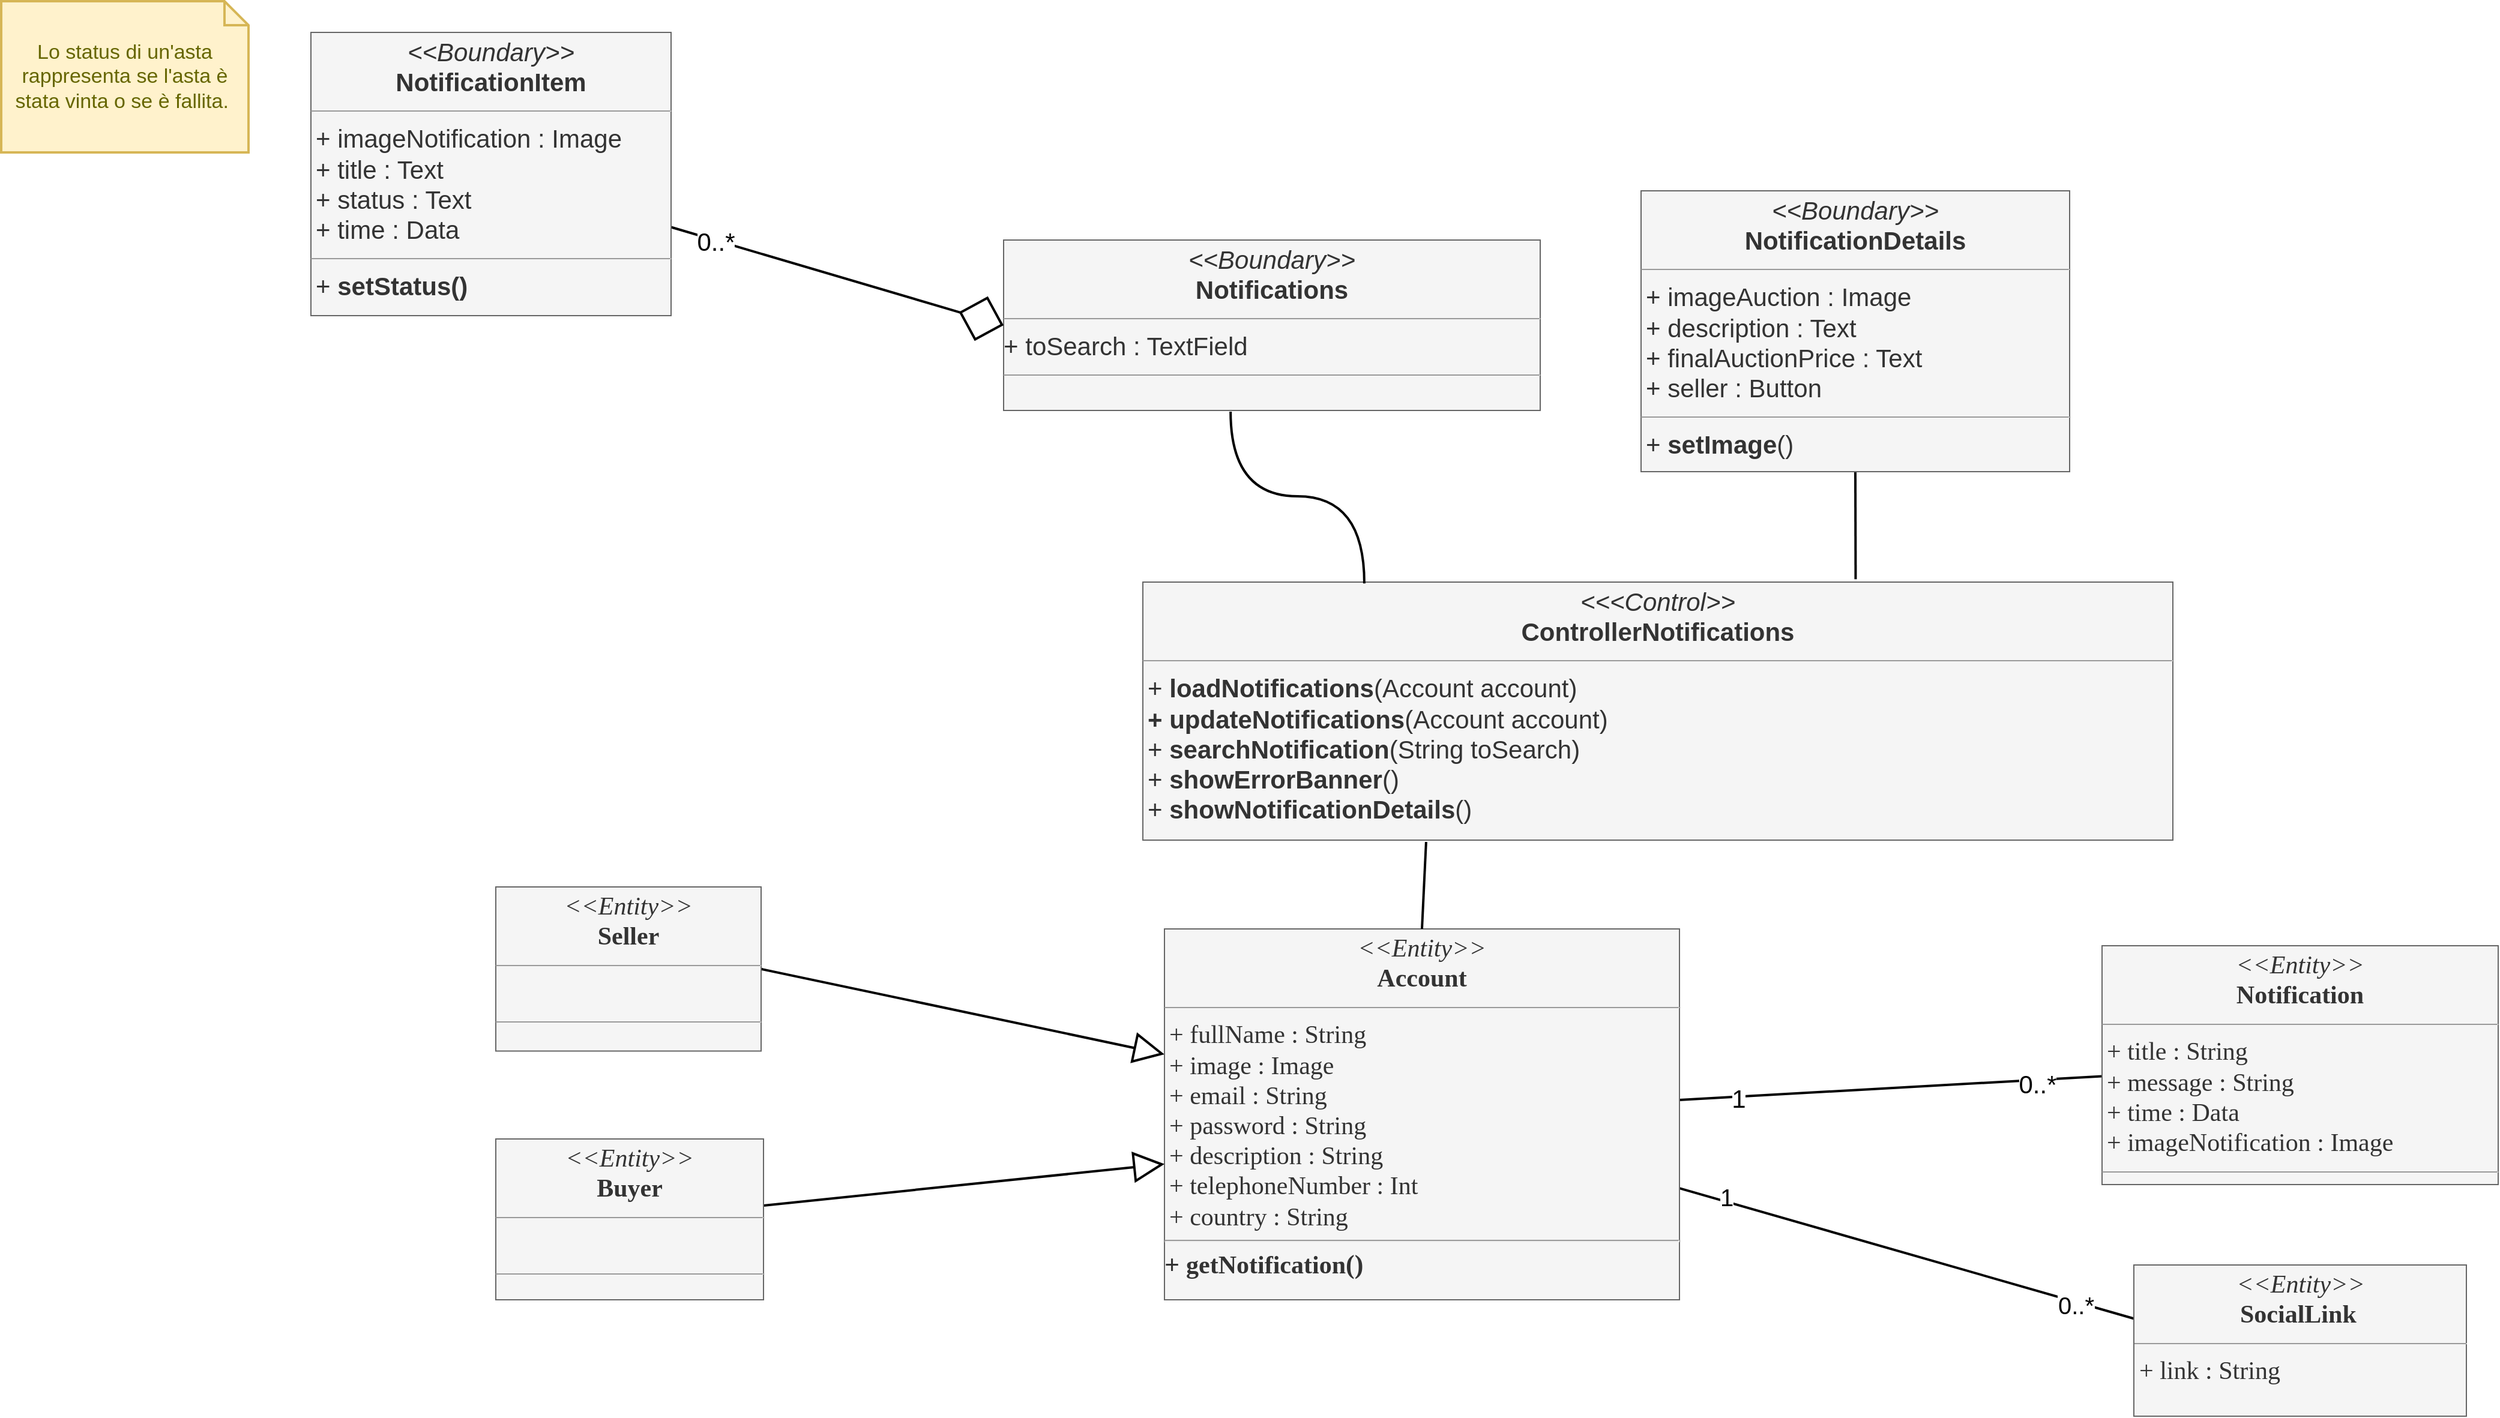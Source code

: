 <mxfile version="20.8.16" type="device"><diagram id="C5RBs43oDa-KdzZeNtuy" name="Page-1"><mxGraphModel dx="4563" dy="2134" grid="0" gridSize="10" guides="1" tooltips="1" connect="1" arrows="1" fold="1" page="0" pageScale="1" pageWidth="827" pageHeight="1169" math="0" shadow="0"><root><mxCell id="WIyWlLk6GJQsqaUBKTNV-0"/><mxCell id="WIyWlLk6GJQsqaUBKTNV-1" parent="WIyWlLk6GJQsqaUBKTNV-0"/><mxCell id="VpqkE1EQL7ZyIw-z6nLL-0" value="&lt;p style=&quot;margin: 4px 0px 0px; text-align: center; font-size: 21px;&quot;&gt;&lt;font style=&quot;font-size: 21px;&quot;&gt;&lt;i style=&quot;&quot;&gt;&amp;lt;&amp;lt;&amp;lt;Control&amp;gt;&amp;gt;&lt;/i&gt;&lt;br&gt;&lt;b style=&quot;&quot;&gt;ControllerNotifications&lt;/b&gt;&lt;/font&gt;&lt;/p&gt;&lt;hr style=&quot;font-size: 21px;&quot; size=&quot;1&quot;&gt;&lt;p style=&quot;margin: 0px 0px 0px 4px; font-size: 21px;&quot;&gt;&lt;span style=&quot;background-color: initial;&quot;&gt;+ &lt;/span&gt;&lt;b style=&quot;background-color: initial;&quot;&gt;loadNotifications&lt;/b&gt;&lt;span style=&quot;background-color: initial;&quot;&gt;(Account account&lt;/span&gt;&lt;span style=&quot;background-color: initial;&quot;&gt;)&lt;/span&gt;&lt;br&gt;&lt;/p&gt;&lt;p style=&quot;margin: 0px 0px 0px 4px; font-size: 21px;&quot;&gt;&lt;span style=&quot;background-color: initial;&quot;&gt;&lt;b&gt;+ updateNotifications&lt;/b&gt;(Account account)&lt;/span&gt;&lt;/p&gt;&lt;p style=&quot;margin: 0px 0px 0px 4px; font-size: 21px;&quot;&gt;&lt;span style=&quot;background-color: initial;&quot;&gt;+ &lt;/span&gt;&lt;b style=&quot;background-color: initial;&quot;&gt;searchNotification&lt;/b&gt;&lt;span style=&quot;background-color: initial;&quot;&gt;(String toSearch)&lt;/span&gt;&lt;br&gt;&lt;/p&gt;&lt;p style=&quot;margin: 0px 0px 0px 4px; font-size: 21px;&quot;&gt;&lt;font style=&quot;font-size: 21px;&quot;&gt;+&amp;nbsp;&lt;b&gt;showErrorBanner&lt;/b&gt;()&lt;/font&gt;&lt;/p&gt;&lt;p style=&quot;margin: 0px 0px 0px 4px; font-size: 21px;&quot;&gt;&lt;font style=&quot;font-size: 21px;&quot;&gt;+ &lt;b&gt;showNotificationDetails&lt;/b&gt;()&lt;/font&gt;&lt;/p&gt;&lt;p style=&quot;margin: 0px 0px 0px 4px; font-size: 21px;&quot;&gt;&lt;br&gt;&lt;/p&gt;&lt;p style=&quot;margin: 0px 0px 0px 4px; font-size: 21px;&quot;&gt;&lt;br&gt;&lt;/p&gt;" style="verticalAlign=top;align=left;overflow=fill;fontSize=12;fontFamily=Helvetica;html=1;fillColor=#f5f5f5;fontColor=#333333;strokeColor=#666666;" parent="WIyWlLk6GJQsqaUBKTNV-1" vertex="1"><mxGeometry x="-528" y="154" width="858" height="215" as="geometry"/></mxCell><mxCell id="VpqkE1EQL7ZyIw-z6nLL-1" value="&lt;p style=&quot;margin: 4px 0px 0px; text-align: center; font-size: 21px;&quot;&gt;&lt;font style=&quot;font-size: 21px;&quot;&gt;&lt;i style=&quot;&quot;&gt;&amp;lt;&amp;lt;Boundary&amp;gt;&amp;gt;&lt;/i&gt;&lt;br&gt;&lt;b style=&quot;&quot;&gt;Notifications&lt;/b&gt;&lt;/font&gt;&lt;/p&gt;&lt;hr style=&quot;font-size: 21px;&quot; size=&quot;1&quot;&gt;&lt;pre style=&quot;margin: 0px 0px 0px 4px; font-size: 21px;&quot;&gt;&lt;/pre&gt;&lt;span style=&quot;border-color: var(--border-color); font-size: 21px; background-color: initial;&quot;&gt;+&lt;b&gt;&amp;nbsp;&lt;/b&gt;toSearch : TextField&lt;/span&gt;&lt;hr style=&quot;font-size: 21px;&quot; size=&quot;1&quot;&gt;&lt;p style=&quot;margin: 0px 0px 0px 4px; font-size: 21px;&quot;&gt;&lt;br&gt;&lt;/p&gt;&lt;p style=&quot;margin: 0px 0px 0px 4px; font-size: 21px;&quot;&gt;&lt;br&gt;&lt;/p&gt;" style="verticalAlign=top;align=left;overflow=fill;fontSize=12;fontFamily=Helvetica;html=1;fillColor=#f5f5f5;fontColor=#333333;strokeColor=#666666;" parent="WIyWlLk6GJQsqaUBKTNV-1" vertex="1"><mxGeometry x="-644" y="-131" width="447" height="142" as="geometry"/></mxCell><mxCell id="VpqkE1EQL7ZyIw-z6nLL-2" value="" style="endArrow=none;html=1;rounded=0;fontFamily=Garamond;fontSize=21;entryX=0.423;entryY=1.007;entryDx=0;entryDy=0;entryPerimeter=0;exitX=0.215;exitY=0.005;exitDx=0;exitDy=0;strokeWidth=2;elbow=vertical;exitPerimeter=0;edgeStyle=orthogonalEdgeStyle;curved=1;" parent="WIyWlLk6GJQsqaUBKTNV-1" source="VpqkE1EQL7ZyIw-z6nLL-0" target="VpqkE1EQL7ZyIw-z6nLL-1" edge="1"><mxGeometry width="50" height="50" relative="1" as="geometry"><mxPoint x="-435" y="116" as="sourcePoint"/><mxPoint x="-181" y="13" as="targetPoint"/></mxGeometry></mxCell><mxCell id="VpqkE1EQL7ZyIw-z6nLL-3" style="rounded=0;orthogonalLoop=1;jettySize=auto;html=1;strokeWidth=2;endSize=21;endArrow=block;endFill=0;exitX=1;exitY=0.5;exitDx=0;exitDy=0;entryX=0;entryY=0.338;entryDx=0;entryDy=0;entryPerimeter=0;" parent="WIyWlLk6GJQsqaUBKTNV-1" source="VpqkE1EQL7ZyIw-z6nLL-7" target="VpqkE1EQL7ZyIw-z6nLL-5" edge="1"><mxGeometry relative="1" as="geometry"><mxPoint x="-442" y="737" as="sourcePoint"/><mxPoint x="-520" y="553" as="targetPoint"/></mxGeometry></mxCell><mxCell id="VpqkE1EQL7ZyIw-z6nLL-4" style="rounded=0;orthogonalLoop=1;jettySize=auto;html=1;strokeWidth=2;endArrow=none;endFill=0;entryX=0.001;entryY=0.355;entryDx=0;entryDy=0;entryPerimeter=0;" parent="WIyWlLk6GJQsqaUBKTNV-1" source="VpqkE1EQL7ZyIw-z6nLL-5" target="VpqkE1EQL7ZyIw-z6nLL-16" edge="1"><mxGeometry relative="1" as="geometry"><mxPoint x="353" y="790" as="targetPoint"/></mxGeometry></mxCell><mxCell id="VpqkE1EQL7ZyIw-z6nLL-39" style="edgeStyle=none;rounded=0;orthogonalLoop=1;jettySize=auto;html=1;strokeWidth=2;fontSize=21;endArrow=none;endFill=0;startSize=6;endSize=34;" parent="WIyWlLk6GJQsqaUBKTNV-1" source="VpqkE1EQL7ZyIw-z6nLL-5" target="VpqkE1EQL7ZyIw-z6nLL-37" edge="1"><mxGeometry relative="1" as="geometry"/></mxCell><mxCell id="VpqkE1EQL7ZyIw-z6nLL-40" value="1" style="edgeLabel;html=1;align=center;verticalAlign=middle;resizable=0;points=[];fontSize=21;" parent="VpqkE1EQL7ZyIw-z6nLL-39" vertex="1" connectable="0"><mxGeometry x="-0.726" y="-1" relative="1" as="geometry"><mxPoint as="offset"/></mxGeometry></mxCell><mxCell id="VpqkE1EQL7ZyIw-z6nLL-41" value="0..*" style="edgeLabel;html=1;align=center;verticalAlign=middle;resizable=0;points=[];fontSize=21;" parent="VpqkE1EQL7ZyIw-z6nLL-39" vertex="1" connectable="0"><mxGeometry x="0.826" y="3" relative="1" as="geometry"><mxPoint x="-24" y="7" as="offset"/></mxGeometry></mxCell><mxCell id="VpqkE1EQL7ZyIw-z6nLL-5" value="&lt;p style=&quot;margin: 4px 0px 0px; text-align: center; font-size: 21px;&quot;&gt;&lt;font style=&quot;font-size: 21px;&quot;&gt;&lt;i style=&quot;&quot;&gt;&amp;lt;&amp;lt;Entity&amp;gt;&amp;gt;&lt;/i&gt;&lt;br&gt;&lt;b&gt;Account&lt;/b&gt;&lt;/font&gt;&lt;/p&gt;&lt;hr style=&quot;font-size: 21px;&quot; size=&quot;1&quot;&gt;&lt;p style=&quot;margin: 0px 0px 0px 4px; font-size: 21px;&quot;&gt;&lt;font style=&quot;font-size: 21px;&quot;&gt;+ fullName : String&lt;br&gt;&lt;/font&gt;&lt;/p&gt;&lt;p style=&quot;margin: 0px 0px 0px 4px; font-size: 21px;&quot;&gt;&lt;font style=&quot;font-size: 21px;&quot;&gt;+ image : Image&lt;/font&gt;&lt;/p&gt;&lt;p style=&quot;margin: 0px 0px 0px 4px; font-size: 21px;&quot;&gt;&lt;font style=&quot;font-size: 21px;&quot;&gt;+ email : String&lt;/font&gt;&lt;/p&gt;&lt;p style=&quot;margin: 0px 0px 0px 4px; font-size: 21px;&quot;&gt;&lt;font style=&quot;font-size: 21px;&quot;&gt;+ password : String&lt;/font&gt;&lt;/p&gt;&lt;p style=&quot;margin: 0px 0px 0px 4px; font-size: 21px;&quot;&gt;&lt;font style=&quot;font-size: 21px;&quot;&gt;+ description : String&lt;/font&gt;&lt;/p&gt;&lt;p style=&quot;margin: 0px 0px 0px 4px; font-size: 21px;&quot;&gt;&lt;font style=&quot;font-size: 21px;&quot;&gt;+ telephoneNumber : Int&lt;/font&gt;&lt;/p&gt;&lt;p style=&quot;margin: 0px 0px 0px 4px; font-size: 21px;&quot;&gt;&lt;font style=&quot;font-size: 21px;&quot;&gt;+ country : String&lt;/font&gt;&lt;/p&gt;&lt;p style=&quot;margin: 0px 0px 0px 4px; font-size: 21px;&quot;&gt;&lt;/p&gt;&lt;hr&gt;&lt;b&gt;&lt;font style=&quot;font-size: 22px;&quot;&gt;+ &lt;/font&gt;&lt;font style=&quot;font-size: 21px;&quot;&gt;getNotification&lt;/font&gt;&lt;font style=&quot;font-size: 22px;&quot;&gt;()&lt;br&gt;&lt;/font&gt;&lt;/b&gt;" style="verticalAlign=top;align=left;overflow=fill;fontSize=12;fontFamily=SF PRO;html=1;fillColor=#f5f5f5;fontColor=#333333;strokeColor=#666666;rounded=0;" parent="WIyWlLk6GJQsqaUBKTNV-1" vertex="1"><mxGeometry x="-510" y="443" width="429" height="309" as="geometry"/></mxCell><mxCell id="VpqkE1EQL7ZyIw-z6nLL-6" value="" style="endArrow=none;html=1;rounded=0;strokeWidth=2;entryX=0.275;entryY=1.007;entryDx=0;entryDy=0;entryPerimeter=0;exitX=0.5;exitY=0;exitDx=0;exitDy=0;" parent="WIyWlLk6GJQsqaUBKTNV-1" source="VpqkE1EQL7ZyIw-z6nLL-5" target="VpqkE1EQL7ZyIw-z6nLL-0" edge="1"><mxGeometry width="50" height="50" relative="1" as="geometry"><mxPoint x="-89" y="458" as="sourcePoint"/><mxPoint x="56" y="120" as="targetPoint"/></mxGeometry></mxCell><mxCell id="VpqkE1EQL7ZyIw-z6nLL-7" value="&lt;p style=&quot;margin: 4px 0px 0px; text-align: center; font-size: 21px;&quot;&gt;&lt;font style=&quot;font-size: 21px;&quot;&gt;&lt;i style=&quot;&quot;&gt;&amp;lt;&amp;lt;Entity&amp;gt;&amp;gt;&lt;/i&gt;&lt;br&gt;&lt;b&gt;Seller&lt;/b&gt;&lt;/font&gt;&lt;/p&gt;&lt;hr style=&quot;font-size: 21px;&quot; size=&quot;1&quot;&gt;&lt;p style=&quot;margin: 0px 0px 0px 4px; font-size: 21px;&quot;&gt;&lt;font style=&quot;font-size: 21px;&quot;&gt;&lt;br&gt;&lt;/font&gt;&lt;/p&gt;&lt;hr style=&quot;font-size: 21px;&quot; size=&quot;1&quot;&gt;&lt;p style=&quot;margin: 0px 0px 0px 4px; font-size: 21px;&quot;&gt;&lt;br&gt;&lt;/p&gt;" style="verticalAlign=top;align=left;overflow=fill;fontSize=12;fontFamily=SF PRO;html=1;fillColor=#f5f5f5;fontColor=#333333;strokeColor=#666666;rounded=0;" parent="WIyWlLk6GJQsqaUBKTNV-1" vertex="1"><mxGeometry x="-1067" y="408" width="221" height="136.75" as="geometry"/></mxCell><mxCell id="VpqkE1EQL7ZyIw-z6nLL-8" style="shape=connector;rounded=0;orthogonalLoop=1;jettySize=auto;html=1;entryX=0;entryY=0.634;entryDx=0;entryDy=0;labelBackgroundColor=default;strokeColor=default;strokeWidth=2;fontFamily=Helvetica;fontSize=11;fontColor=default;endArrow=block;endFill=0;endSize=21;entryPerimeter=0;" parent="WIyWlLk6GJQsqaUBKTNV-1" source="VpqkE1EQL7ZyIw-z6nLL-9" target="VpqkE1EQL7ZyIw-z6nLL-5" edge="1"><mxGeometry relative="1" as="geometry"/></mxCell><mxCell id="VpqkE1EQL7ZyIw-z6nLL-9" value="&lt;p style=&quot;margin: 4px 0px 0px; text-align: center; font-size: 21px;&quot;&gt;&lt;font style=&quot;font-size: 21px;&quot;&gt;&lt;i style=&quot;&quot;&gt;&amp;lt;&amp;lt;Entity&amp;gt;&amp;gt;&lt;/i&gt;&lt;br&gt;&lt;b&gt;Buyer&lt;/b&gt;&lt;/font&gt;&lt;/p&gt;&lt;hr style=&quot;font-size: 21px;&quot; size=&quot;1&quot;&gt;&lt;p style=&quot;margin: 0px 0px 0px 4px; font-size: 21px;&quot;&gt;&lt;br&gt;&lt;/p&gt;&lt;hr style=&quot;font-size: 21px;&quot; size=&quot;1&quot;&gt;&lt;p style=&quot;margin: 0px 0px 0px 4px; font-size: 21px;&quot;&gt;&lt;br&gt;&lt;/p&gt;" style="verticalAlign=top;align=left;overflow=fill;fontSize=12;fontFamily=SF PRO;html=1;fillColor=#f5f5f5;fontColor=#333333;strokeColor=#666666;rounded=0;" parent="WIyWlLk6GJQsqaUBKTNV-1" vertex="1"><mxGeometry x="-1067" y="618" width="223" height="134" as="geometry"/></mxCell><mxCell id="VpqkE1EQL7ZyIw-z6nLL-12" style="edgeStyle=orthogonalEdgeStyle;rounded=0;orthogonalLoop=1;jettySize=auto;html=1;elbow=vertical;strokeWidth=2;endArrow=none;endFill=0;curved=1;entryX=0.692;entryY=-0.011;entryDx=0;entryDy=0;entryPerimeter=0;" parent="WIyWlLk6GJQsqaUBKTNV-1" source="VpqkE1EQL7ZyIw-z6nLL-13" target="VpqkE1EQL7ZyIw-z6nLL-0" edge="1"><mxGeometry relative="1" as="geometry"/></mxCell><mxCell id="VpqkE1EQL7ZyIw-z6nLL-13" value="&lt;p style=&quot;margin: 4px 0px 0px; text-align: center; font-size: 21px;&quot;&gt;&lt;font style=&quot;font-size: 21px;&quot;&gt;&lt;i style=&quot;&quot;&gt;&amp;lt;&amp;lt;Boundary&amp;gt;&amp;gt;&lt;/i&gt;&lt;br&gt;&lt;b&gt;NotificationDetails&lt;/b&gt;&lt;/font&gt;&lt;/p&gt;&lt;hr style=&quot;font-size: 21px;&quot; size=&quot;1&quot;&gt;&lt;p style=&quot;margin: 0px 0px 0px 4px; font-size: 21px;&quot;&gt;+ imageAuction : Image&lt;/p&gt;&lt;p style=&quot;margin: 0px 0px 0px 4px; font-size: 21px;&quot;&gt;+ description : Text&lt;/p&gt;&lt;p style=&quot;margin: 0px 0px 0px 4px; font-size: 21px;&quot;&gt;+ finalAuctionPrice : Text&lt;/p&gt;&lt;p style=&quot;margin: 0px 0px 0px 4px; font-size: 21px;&quot;&gt;+ seller : Button&lt;/p&gt;&lt;hr style=&quot;font-size: 21px;&quot; size=&quot;1&quot;&gt;&lt;p style=&quot;margin: 0px 0px 0px 4px; font-size: 21px;&quot;&gt;+ &lt;b&gt;setImage&lt;/b&gt;()&lt;/p&gt;" style="verticalAlign=top;align=left;overflow=fill;fontSize=12;fontFamily=Helvetica;html=1;fillColor=#f5f5f5;fontColor=#333333;strokeColor=#666666;" parent="WIyWlLk6GJQsqaUBKTNV-1" vertex="1"><mxGeometry x="-113" y="-172" width="357" height="234" as="geometry"/></mxCell><mxCell id="VpqkE1EQL7ZyIw-z6nLL-14" value="&lt;font style=&quot;font-size: 20px;&quot;&gt;1&lt;/font&gt;" style="edgeLabel;html=1;align=center;verticalAlign=middle;resizable=0;points=[];" parent="WIyWlLk6GJQsqaUBKTNV-1" vertex="1" connectable="0"><mxGeometry x="-21" y="666" as="geometry"><mxPoint x="-21" as="offset"/></mxGeometry></mxCell><mxCell id="VpqkE1EQL7ZyIw-z6nLL-15" value="0..*" style="edgeLabel;html=1;align=center;verticalAlign=middle;resizable=0;points=[];fontSize=20;" parent="WIyWlLk6GJQsqaUBKTNV-1" vertex="1" connectable="0"><mxGeometry x="445" y="815" as="geometry"><mxPoint x="-196" y="-59" as="offset"/></mxGeometry></mxCell><mxCell id="VpqkE1EQL7ZyIw-z6nLL-16" value="&lt;p style=&quot;margin: 4px 0px 0px; text-align: center; font-size: 21px;&quot;&gt;&lt;font style=&quot;font-size: 21px;&quot;&gt;&lt;i style=&quot;&quot;&gt;&amp;lt;&amp;lt;Entity&amp;gt;&amp;gt;&lt;/i&gt;&lt;/font&gt;&lt;/p&gt;&lt;p style=&quot;margin: 0px 0px 0px 4px; font-size: 21px;&quot;&gt;&lt;span style=&quot;white-space: pre;&quot;&gt;&#9;&lt;/span&gt;&lt;span style=&quot;white-space: pre;&quot;&gt;&#9;&lt;/span&gt;&lt;b&gt;SocialLink&lt;/b&gt;&lt;br&gt;&lt;/p&gt;&lt;hr style=&quot;font-size: 21px;&quot; size=&quot;1&quot;&gt;&lt;p style=&quot;margin: 0px 0px 0px 4px; font-size: 21px;&quot;&gt;+ link : String&amp;nbsp;&lt;/p&gt;" style="verticalAlign=top;align=left;overflow=fill;fontSize=12;fontFamily=SF PRO;html=1;fillColor=#f5f5f5;fontColor=#333333;strokeColor=#666666;rounded=0;" parent="WIyWlLk6GJQsqaUBKTNV-1" vertex="1"><mxGeometry x="297.5" y="723" width="277" height="126" as="geometry"/></mxCell><mxCell id="VpqkE1EQL7ZyIw-z6nLL-35" style="rounded=0;orthogonalLoop=1;jettySize=auto;html=1;entryX=0;entryY=0.5;entryDx=0;entryDy=0;strokeWidth=2;endArrow=diamond;endFill=0;startSize=6;endSize=34;elbow=vertical;" parent="WIyWlLk6GJQsqaUBKTNV-1" source="VpqkE1EQL7ZyIw-z6nLL-34" target="VpqkE1EQL7ZyIw-z6nLL-1" edge="1"><mxGeometry relative="1" as="geometry"/></mxCell><mxCell id="VpqkE1EQL7ZyIw-z6nLL-43" value="0..*" style="edgeLabel;html=1;align=center;verticalAlign=middle;resizable=0;points=[];fontSize=21;" parent="VpqkE1EQL7ZyIw-z6nLL-35" vertex="1" connectable="0"><mxGeometry x="-0.771" y="-3" relative="1" as="geometry"><mxPoint x="6" y="-1" as="offset"/></mxGeometry></mxCell><mxCell id="VpqkE1EQL7ZyIw-z6nLL-34" value="&lt;p style=&quot;margin: 4px 0px 0px; text-align: center; font-size: 21px;&quot;&gt;&lt;font style=&quot;font-size: 21px;&quot;&gt;&lt;i style=&quot;&quot;&gt;&amp;lt;&amp;lt;Boundary&amp;gt;&amp;gt;&lt;/i&gt;&lt;br&gt;&lt;b&gt;NotificationItem&lt;/b&gt;&lt;/font&gt;&lt;/p&gt;&lt;hr style=&quot;font-size: 21px;&quot; size=&quot;1&quot;&gt;&lt;p style=&quot;margin: 0px 0px 0px 4px; font-size: 21px;&quot;&gt;+ imageNotification : Image&lt;/p&gt;&lt;p style=&quot;margin: 0px 0px 0px 4px; font-size: 21px;&quot;&gt;+ title : Text&lt;/p&gt;&lt;p style=&quot;margin: 0px 0px 0px 4px; font-size: 21px;&quot;&gt;+ status : Text&lt;/p&gt;&lt;p style=&quot;margin: 0px 0px 0px 4px; font-size: 21px;&quot;&gt;+ time : Data&lt;/p&gt;&lt;hr style=&quot;font-size: 21px;&quot; size=&quot;1&quot;&gt;&lt;p style=&quot;margin: 0px 0px 0px 4px; font-size: 21px;&quot;&gt;+ &lt;b&gt;setStatus()&lt;/b&gt;&lt;/p&gt;" style="verticalAlign=top;align=left;overflow=fill;fontSize=12;fontFamily=Helvetica;html=1;fillColor=#f5f5f5;fontColor=#333333;strokeColor=#666666;" parent="WIyWlLk6GJQsqaUBKTNV-1" vertex="1"><mxGeometry x="-1221" y="-304" width="300" height="236" as="geometry"/></mxCell><mxCell id="VpqkE1EQL7ZyIw-z6nLL-37" value="&lt;p style=&quot;margin: 4px 0px 0px; text-align: center; font-size: 21px;&quot;&gt;&lt;font style=&quot;font-size: 21px;&quot;&gt;&lt;i style=&quot;&quot;&gt;&amp;lt;&amp;lt;Entity&amp;gt;&amp;gt;&lt;/i&gt;&lt;br&gt;&lt;b&gt;Notification&lt;/b&gt;&lt;/font&gt;&lt;/p&gt;&lt;hr style=&quot;font-size: 21px;&quot; size=&quot;1&quot;&gt;&lt;p style=&quot;margin: 0px 0px 0px 4px; font-size: 21px;&quot;&gt;+ title : String&lt;/p&gt;&lt;p style=&quot;margin: 0px 0px 0px 4px; font-size: 21px;&quot;&gt;+ message : String&lt;/p&gt;&lt;p style=&quot;margin: 0px 0px 0px 4px; font-size: 21px;&quot;&gt;+ time : Data&lt;/p&gt;&lt;p style=&quot;margin: 0px 0px 0px 4px; font-size: 21px;&quot;&gt;+ imageNotification : Image&lt;/p&gt;&lt;hr style=&quot;font-size: 21px;&quot; size=&quot;1&quot;&gt;&lt;p style=&quot;margin: 0px 0px 0px 4px; font-size: 21px;&quot;&gt;&lt;br&gt;&lt;/p&gt;" style="verticalAlign=top;align=left;overflow=fill;fontSize=12;fontFamily=SF PRO;html=1;fillColor=#f5f5f5;fontColor=#333333;strokeColor=#666666;rounded=0;" parent="WIyWlLk6GJQsqaUBKTNV-1" vertex="1"><mxGeometry x="271" y="457" width="330" height="199" as="geometry"/></mxCell><mxCell id="VpqkE1EQL7ZyIw-z6nLL-44" value="&lt;font style=&quot;font-size: 17px;&quot;&gt;Lo status di un'asta rappresenta se l'asta è stata vinta o se è fallita.&amp;nbsp;&lt;/font&gt;" style="shape=note;strokeWidth=2;fontSize=14;size=20;whiteSpace=wrap;html=1;fillColor=#fff2cc;strokeColor=#d6b656;fontColor=#666600;" parent="WIyWlLk6GJQsqaUBKTNV-1" vertex="1"><mxGeometry x="-1479" y="-330" width="206" height="126" as="geometry"/></mxCell></root></mxGraphModel></diagram></mxfile>
